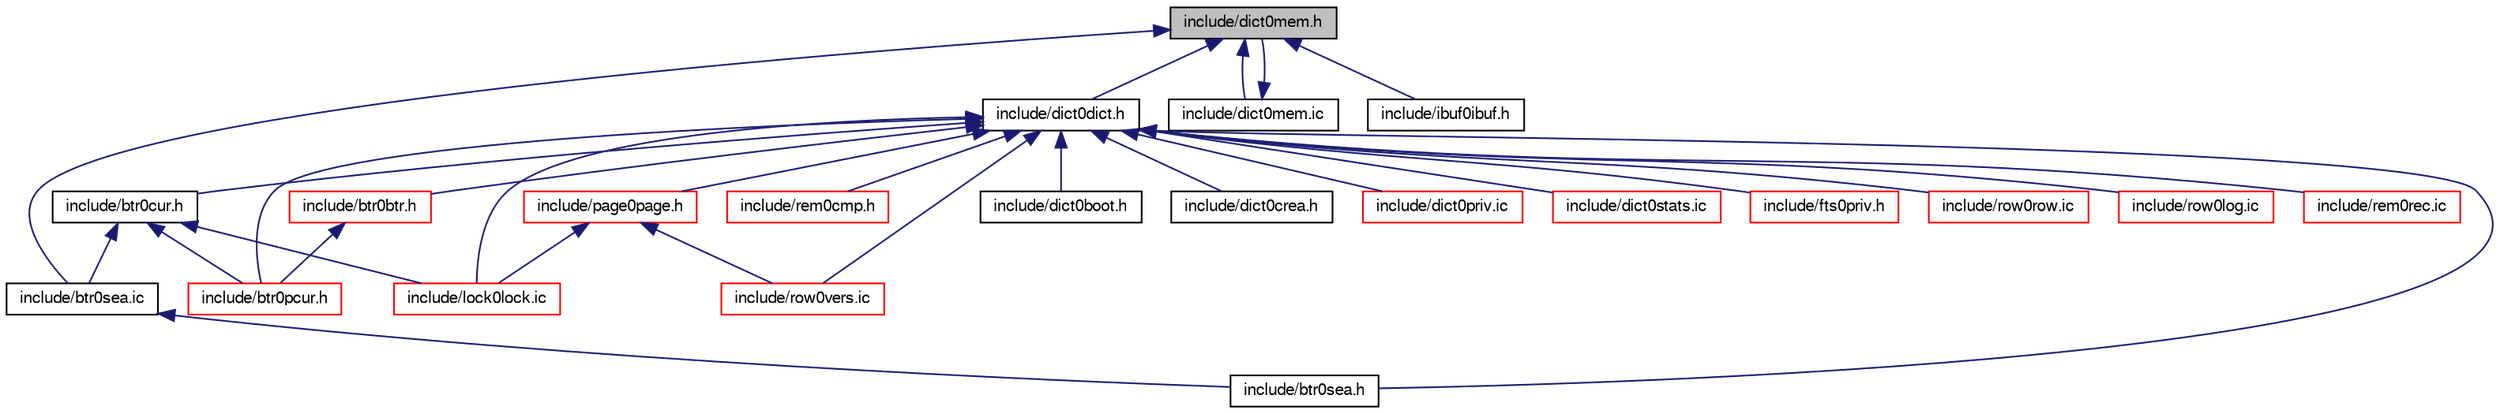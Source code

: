 digraph "include/dict0mem.h"
{
  bgcolor="transparent";
  edge [fontname="FreeSans",fontsize="10",labelfontname="FreeSans",labelfontsize="10"];
  node [fontname="FreeSans",fontsize="10",shape=record];
  Node1 [label="include/dict0mem.h",height=0.2,width=0.4,color="black", fillcolor="grey75", style="filled" fontcolor="black"];
  Node1 -> Node2 [dir="back",color="midnightblue",fontsize="10",style="solid",fontname="FreeSans"];
  Node2 [label="include/dict0dict.h",height=0.2,width=0.4,color="black",URL="$dict0dict_8h.html"];
  Node2 -> Node3 [dir="back",color="midnightblue",fontsize="10",style="solid",fontname="FreeSans"];
  Node3 [label="include/rem0rec.ic",height=0.2,width=0.4,color="red",URL="$rem0rec_8ic.html"];
  Node2 -> Node4 [dir="back",color="midnightblue",fontsize="10",style="solid",fontname="FreeSans"];
  Node4 [label="include/btr0btr.h",height=0.2,width=0.4,color="red",URL="$btr0btr_8h.html"];
  Node4 -> Node5 [dir="back",color="midnightblue",fontsize="10",style="solid",fontname="FreeSans"];
  Node5 [label="include/btr0pcur.h",height=0.2,width=0.4,color="red",URL="$btr0pcur_8h.html"];
  Node2 -> Node6 [dir="back",color="midnightblue",fontsize="10",style="solid",fontname="FreeSans"];
  Node6 [label="include/page0page.h",height=0.2,width=0.4,color="red",URL="$page0page_8h.html"];
  Node6 -> Node7 [dir="back",color="midnightblue",fontsize="10",style="solid",fontname="FreeSans"];
  Node7 [label="include/lock0lock.ic",height=0.2,width=0.4,color="red",URL="$lock0lock_8ic.html"];
  Node6 -> Node8 [dir="back",color="midnightblue",fontsize="10",style="solid",fontname="FreeSans"];
  Node8 [label="include/row0vers.ic",height=0.2,width=0.4,color="red",URL="$row0vers_8ic.html"];
  Node2 -> Node9 [dir="back",color="midnightblue",fontsize="10",style="solid",fontname="FreeSans"];
  Node9 [label="include/rem0cmp.h",height=0.2,width=0.4,color="red",URL="$rem0cmp_8h.html"];
  Node2 -> Node10 [dir="back",color="midnightblue",fontsize="10",style="solid",fontname="FreeSans"];
  Node10 [label="include/btr0cur.h",height=0.2,width=0.4,color="black",URL="$btr0cur_8h.html"];
  Node10 -> Node5 [dir="back",color="midnightblue",fontsize="10",style="solid",fontname="FreeSans"];
  Node10 -> Node11 [dir="back",color="midnightblue",fontsize="10",style="solid",fontname="FreeSans"];
  Node11 [label="include/btr0sea.ic",height=0.2,width=0.4,color="black",URL="$btr0sea_8ic.html"];
  Node11 -> Node12 [dir="back",color="midnightblue",fontsize="10",style="solid",fontname="FreeSans"];
  Node12 [label="include/btr0sea.h",height=0.2,width=0.4,color="black",URL="$btr0sea_8h.html"];
  Node10 -> Node7 [dir="back",color="midnightblue",fontsize="10",style="solid",fontname="FreeSans"];
  Node2 -> Node5 [dir="back",color="midnightblue",fontsize="10",style="solid",fontname="FreeSans"];
  Node2 -> Node12 [dir="back",color="midnightblue",fontsize="10",style="solid",fontname="FreeSans"];
  Node2 -> Node13 [dir="back",color="midnightblue",fontsize="10",style="solid",fontname="FreeSans"];
  Node13 [label="include/dict0boot.h",height=0.2,width=0.4,color="black",URL="$dict0boot_8h.html"];
  Node2 -> Node14 [dir="back",color="midnightblue",fontsize="10",style="solid",fontname="FreeSans"];
  Node14 [label="include/dict0crea.h",height=0.2,width=0.4,color="black",URL="$dict0crea_8h.html"];
  Node2 -> Node15 [dir="back",color="midnightblue",fontsize="10",style="solid",fontname="FreeSans"];
  Node15 [label="include/dict0priv.ic",height=0.2,width=0.4,color="red",URL="$dict0priv_8ic.html"];
  Node2 -> Node16 [dir="back",color="midnightblue",fontsize="10",style="solid",fontname="FreeSans"];
  Node16 [label="include/dict0stats.ic",height=0.2,width=0.4,color="red",URL="$dict0stats_8ic.html"];
  Node2 -> Node17 [dir="back",color="midnightblue",fontsize="10",style="solid",fontname="FreeSans"];
  Node17 [label="include/fts0priv.h",height=0.2,width=0.4,color="red",URL="$fts0priv_8h.html"];
  Node2 -> Node7 [dir="back",color="midnightblue",fontsize="10",style="solid",fontname="FreeSans"];
  Node2 -> Node18 [dir="back",color="midnightblue",fontsize="10",style="solid",fontname="FreeSans"];
  Node18 [label="include/row0row.ic",height=0.2,width=0.4,color="red",URL="$row0row_8ic.html"];
  Node2 -> Node8 [dir="back",color="midnightblue",fontsize="10",style="solid",fontname="FreeSans"];
  Node2 -> Node19 [dir="back",color="midnightblue",fontsize="10",style="solid",fontname="FreeSans"];
  Node19 [label="include/row0log.ic",height=0.2,width=0.4,color="red",URL="$row0log_8ic.html"];
  Node1 -> Node20 [dir="back",color="midnightblue",fontsize="10",style="solid",fontname="FreeSans"];
  Node20 [label="include/dict0mem.ic",height=0.2,width=0.4,color="black",URL="$dict0mem_8ic.html"];
  Node20 -> Node1 [dir="back",color="midnightblue",fontsize="10",style="solid",fontname="FreeSans"];
  Node1 -> Node11 [dir="back",color="midnightblue",fontsize="10",style="solid",fontname="FreeSans"];
  Node1 -> Node21 [dir="back",color="midnightblue",fontsize="10",style="solid",fontname="FreeSans"];
  Node21 [label="include/ibuf0ibuf.h",height=0.2,width=0.4,color="black",URL="$ibuf0ibuf_8h.html"];
}
